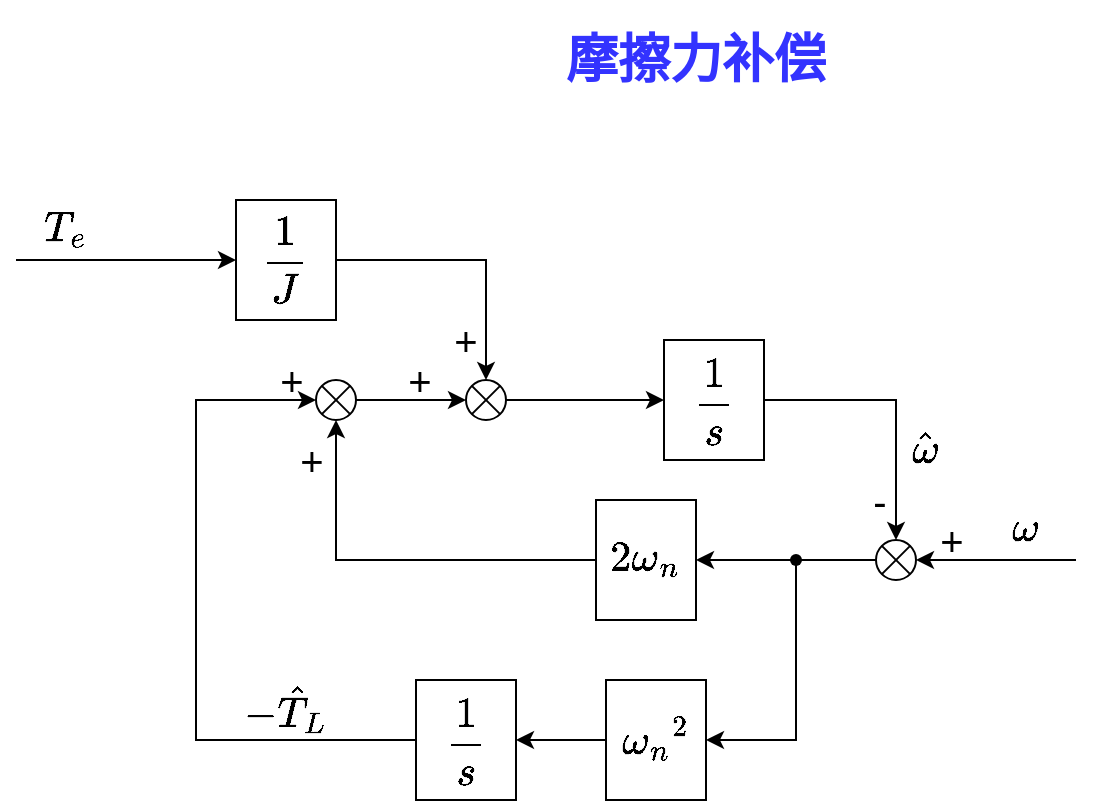 <mxfile version="28.1.1">
  <diagram name="第 1 页" id="Th382Obgh3NiBqKPN3cL">
    <mxGraphModel dx="823" dy="513" grid="1" gridSize="10" guides="1" tooltips="1" connect="1" arrows="1" fold="1" page="1" pageScale="1" pageWidth="827" pageHeight="1169" math="1" shadow="0">
      <root>
        <mxCell id="0" />
        <mxCell id="1" parent="0" />
        <mxCell id="MlWx3oXdz5i_NhMliBFA-1" value="摩擦力补偿" style="text;html=1;align=center;verticalAlign=middle;whiteSpace=wrap;rounded=0;fontSize=26;fontFamily=Comic Sans MS;fontColor=#3333FF;fontStyle=1" vertex="1" parent="1">
          <mxGeometry x="260" y="20" width="280" height="60" as="geometry" />
        </mxCell>
        <mxCell id="MlWx3oXdz5i_NhMliBFA-36" style="edgeStyle=orthogonalEdgeStyle;rounded=0;orthogonalLoop=1;jettySize=auto;html=1;exitX=0;exitY=0.5;exitDx=0;exitDy=0;entryX=0;entryY=0.5;entryDx=0;entryDy=0;" edge="1" parent="1" source="MlWx3oXdz5i_NhMliBFA-4" target="MlWx3oXdz5i_NhMliBFA-33">
          <mxGeometry relative="1" as="geometry">
            <Array as="points">
              <mxPoint x="150" y="390" />
              <mxPoint x="150" y="220" />
            </Array>
          </mxGeometry>
        </mxCell>
        <mxCell id="MlWx3oXdz5i_NhMliBFA-4" value="\[\frac{1}{s}\]" style="rounded=0;whiteSpace=wrap;html=1;fontSize=18;" vertex="1" parent="1">
          <mxGeometry x="260" y="360" width="50" height="60" as="geometry" />
        </mxCell>
        <mxCell id="MlWx3oXdz5i_NhMliBFA-37" style="edgeStyle=orthogonalEdgeStyle;rounded=0;orthogonalLoop=1;jettySize=auto;html=1;exitX=0;exitY=0.5;exitDx=0;exitDy=0;entryX=0.5;entryY=1;entryDx=0;entryDy=0;" edge="1" parent="1" source="MlWx3oXdz5i_NhMliBFA-5" target="MlWx3oXdz5i_NhMliBFA-33">
          <mxGeometry relative="1" as="geometry">
            <mxPoint x="180" y="260" as="targetPoint" />
          </mxGeometry>
        </mxCell>
        <mxCell id="MlWx3oXdz5i_NhMliBFA-5" value="\[{2\omega _n}\]" style="rounded=0;whiteSpace=wrap;html=1;fontSize=18;" vertex="1" parent="1">
          <mxGeometry x="350" y="270" width="50" height="60" as="geometry" />
        </mxCell>
        <mxCell id="MlWx3oXdz5i_NhMliBFA-30" style="edgeStyle=orthogonalEdgeStyle;rounded=0;orthogonalLoop=1;jettySize=auto;html=1;exitX=0;exitY=0.5;exitDx=0;exitDy=0;entryX=1;entryY=0.5;entryDx=0;entryDy=0;" edge="1" parent="1" source="MlWx3oXdz5i_NhMliBFA-6" target="MlWx3oXdz5i_NhMliBFA-4">
          <mxGeometry relative="1" as="geometry" />
        </mxCell>
        <mxCell id="MlWx3oXdz5i_NhMliBFA-6" value="\[{\omega _n}^2\]" style="rounded=0;whiteSpace=wrap;html=1;fontSize=18;" vertex="1" parent="1">
          <mxGeometry x="355" y="360" width="50" height="60" as="geometry" />
        </mxCell>
        <mxCell id="MlWx3oXdz5i_NhMliBFA-7" value="" style="group" vertex="1" connectable="0" parent="1">
          <mxGeometry x="285" y="210" width="20" height="20" as="geometry" />
        </mxCell>
        <mxCell id="MlWx3oXdz5i_NhMliBFA-8" value="" style="ellipse;whiteSpace=wrap;html=1;aspect=fixed;" vertex="1" parent="MlWx3oXdz5i_NhMliBFA-7">
          <mxGeometry width="20" height="20" as="geometry" />
        </mxCell>
        <mxCell id="MlWx3oXdz5i_NhMliBFA-9" value="" style="endArrow=none;html=1;rounded=0;entryX=1;entryY=1;entryDx=0;entryDy=0;exitX=0;exitY=0;exitDx=0;exitDy=0;" edge="1" parent="MlWx3oXdz5i_NhMliBFA-7" source="MlWx3oXdz5i_NhMliBFA-8" target="MlWx3oXdz5i_NhMliBFA-8">
          <mxGeometry width="50" height="50" relative="1" as="geometry">
            <mxPoint x="-19.99" as="sourcePoint" />
            <mxPoint x="30.01" y="-50" as="targetPoint" />
          </mxGeometry>
        </mxCell>
        <mxCell id="MlWx3oXdz5i_NhMliBFA-10" value="" style="endArrow=none;html=1;rounded=0;entryX=0;entryY=1;entryDx=0;entryDy=0;exitX=1;exitY=0;exitDx=0;exitDy=0;" edge="1" parent="MlWx3oXdz5i_NhMliBFA-7" source="MlWx3oXdz5i_NhMliBFA-8" target="MlWx3oXdz5i_NhMliBFA-8">
          <mxGeometry width="50" height="50" relative="1" as="geometry">
            <mxPoint x="-10" y="-10" as="sourcePoint" />
            <mxPoint x="29.99" y="-10" as="targetPoint" />
          </mxGeometry>
        </mxCell>
        <mxCell id="MlWx3oXdz5i_NhMliBFA-19" style="edgeStyle=orthogonalEdgeStyle;rounded=0;orthogonalLoop=1;jettySize=auto;html=1;exitX=1;exitY=0.5;exitDx=0;exitDy=0;entryX=0.5;entryY=0;entryDx=0;entryDy=0;" edge="1" parent="1" source="MlWx3oXdz5i_NhMliBFA-13" target="MlWx3oXdz5i_NhMliBFA-8">
          <mxGeometry relative="1" as="geometry" />
        </mxCell>
        <mxCell id="MlWx3oXdz5i_NhMliBFA-13" value="\[\frac{1}{J}\]" style="rounded=0;whiteSpace=wrap;html=1;fontSize=18;" vertex="1" parent="1">
          <mxGeometry x="170" y="120" width="50" height="60" as="geometry" />
        </mxCell>
        <mxCell id="MlWx3oXdz5i_NhMliBFA-17" style="edgeStyle=orthogonalEdgeStyle;rounded=0;orthogonalLoop=1;jettySize=auto;html=1;exitX=0;exitY=1;exitDx=0;exitDy=0;entryX=0;entryY=0.5;entryDx=0;entryDy=0;" edge="1" parent="1" source="MlWx3oXdz5i_NhMliBFA-16" target="MlWx3oXdz5i_NhMliBFA-13">
          <mxGeometry relative="1" as="geometry">
            <Array as="points">
              <mxPoint x="60" y="150" />
            </Array>
          </mxGeometry>
        </mxCell>
        <mxCell id="MlWx3oXdz5i_NhMliBFA-16" value="\[{T_e}\]" style="rounded=0;whiteSpace=wrap;html=1;fontSize=18;strokeColor=none;fillColor=none;" vertex="1" parent="1">
          <mxGeometry x="60" y="120" width="50" height="30" as="geometry" />
        </mxCell>
        <mxCell id="MlWx3oXdz5i_NhMliBFA-27" style="edgeStyle=orthogonalEdgeStyle;rounded=0;orthogonalLoop=1;jettySize=auto;html=1;exitX=1;exitY=0.5;exitDx=0;exitDy=0;entryX=0.5;entryY=0;entryDx=0;entryDy=0;" edge="1" parent="1" source="MlWx3oXdz5i_NhMliBFA-18" target="MlWx3oXdz5i_NhMliBFA-24">
          <mxGeometry relative="1" as="geometry" />
        </mxCell>
        <mxCell id="MlWx3oXdz5i_NhMliBFA-18" value="\[\frac{1}{s}\]" style="rounded=0;whiteSpace=wrap;html=1;fontSize=18;" vertex="1" parent="1">
          <mxGeometry x="384" y="190" width="50" height="60" as="geometry" />
        </mxCell>
        <mxCell id="MlWx3oXdz5i_NhMliBFA-28" style="edgeStyle=orthogonalEdgeStyle;rounded=0;orthogonalLoop=1;jettySize=auto;html=1;exitX=1;exitY=1;exitDx=0;exitDy=0;entryX=1;entryY=0.5;entryDx=0;entryDy=0;" edge="1" parent="1" source="MlWx3oXdz5i_NhMliBFA-21" target="MlWx3oXdz5i_NhMliBFA-24">
          <mxGeometry relative="1" as="geometry">
            <Array as="points">
              <mxPoint x="550" y="300" />
              <mxPoint x="550" y="300" />
            </Array>
          </mxGeometry>
        </mxCell>
        <mxCell id="MlWx3oXdz5i_NhMliBFA-21" value="\[\omega \]" style="rounded=0;whiteSpace=wrap;html=1;fontSize=18;strokeColor=none;fillColor=none;" vertex="1" parent="1">
          <mxGeometry x="540" y="270" width="50" height="30" as="geometry" />
        </mxCell>
        <mxCell id="MlWx3oXdz5i_NhMliBFA-23" value="" style="group" vertex="1" connectable="0" parent="1">
          <mxGeometry x="490" y="290" width="20" height="20" as="geometry" />
        </mxCell>
        <mxCell id="MlWx3oXdz5i_NhMliBFA-24" value="" style="ellipse;whiteSpace=wrap;html=1;aspect=fixed;" vertex="1" parent="MlWx3oXdz5i_NhMliBFA-23">
          <mxGeometry width="20" height="20" as="geometry" />
        </mxCell>
        <mxCell id="MlWx3oXdz5i_NhMliBFA-25" value="" style="endArrow=none;html=1;rounded=0;entryX=1;entryY=1;entryDx=0;entryDy=0;exitX=0;exitY=0;exitDx=0;exitDy=0;" edge="1" parent="MlWx3oXdz5i_NhMliBFA-23" source="MlWx3oXdz5i_NhMliBFA-24" target="MlWx3oXdz5i_NhMliBFA-24">
          <mxGeometry width="50" height="50" relative="1" as="geometry">
            <mxPoint x="-19.99" as="sourcePoint" />
            <mxPoint x="30.01" y="-50" as="targetPoint" />
          </mxGeometry>
        </mxCell>
        <mxCell id="MlWx3oXdz5i_NhMliBFA-26" value="" style="endArrow=none;html=1;rounded=0;entryX=0;entryY=1;entryDx=0;entryDy=0;exitX=1;exitY=0;exitDx=0;exitDy=0;" edge="1" parent="MlWx3oXdz5i_NhMliBFA-23" source="MlWx3oXdz5i_NhMliBFA-24" target="MlWx3oXdz5i_NhMliBFA-24">
          <mxGeometry width="50" height="50" relative="1" as="geometry">
            <mxPoint x="-10" y="-10" as="sourcePoint" />
            <mxPoint x="29.99" y="-10" as="targetPoint" />
          </mxGeometry>
        </mxCell>
        <mxCell id="MlWx3oXdz5i_NhMliBFA-29" style="edgeStyle=orthogonalEdgeStyle;rounded=0;orthogonalLoop=1;jettySize=auto;html=1;exitX=0;exitY=0.5;exitDx=0;exitDy=0;entryX=1;entryY=0.5;entryDx=0;entryDy=0;" edge="1" parent="1" source="MlWx3oXdz5i_NhMliBFA-24" target="MlWx3oXdz5i_NhMliBFA-6">
          <mxGeometry relative="1" as="geometry">
            <Array as="points">
              <mxPoint x="450" y="300" />
              <mxPoint x="450" y="390" />
            </Array>
          </mxGeometry>
        </mxCell>
        <mxCell id="MlWx3oXdz5i_NhMliBFA-32" value="" style="group" vertex="1" connectable="0" parent="1">
          <mxGeometry x="210" y="210" width="20" height="20" as="geometry" />
        </mxCell>
        <mxCell id="MlWx3oXdz5i_NhMliBFA-33" value="" style="ellipse;whiteSpace=wrap;html=1;aspect=fixed;" vertex="1" parent="MlWx3oXdz5i_NhMliBFA-32">
          <mxGeometry width="20" height="20" as="geometry" />
        </mxCell>
        <mxCell id="MlWx3oXdz5i_NhMliBFA-34" value="" style="endArrow=none;html=1;rounded=0;entryX=1;entryY=1;entryDx=0;entryDy=0;exitX=0;exitY=0;exitDx=0;exitDy=0;" edge="1" parent="MlWx3oXdz5i_NhMliBFA-32" source="MlWx3oXdz5i_NhMliBFA-33" target="MlWx3oXdz5i_NhMliBFA-33">
          <mxGeometry width="50" height="50" relative="1" as="geometry">
            <mxPoint x="-19.99" as="sourcePoint" />
            <mxPoint x="30.01" y="-50" as="targetPoint" />
          </mxGeometry>
        </mxCell>
        <mxCell id="MlWx3oXdz5i_NhMliBFA-35" value="" style="endArrow=none;html=1;rounded=0;entryX=0;entryY=1;entryDx=0;entryDy=0;exitX=1;exitY=0;exitDx=0;exitDy=0;" edge="1" parent="MlWx3oXdz5i_NhMliBFA-32" source="MlWx3oXdz5i_NhMliBFA-33" target="MlWx3oXdz5i_NhMliBFA-33">
          <mxGeometry width="50" height="50" relative="1" as="geometry">
            <mxPoint x="-10" y="-10" as="sourcePoint" />
            <mxPoint x="29.99" y="-10" as="targetPoint" />
          </mxGeometry>
        </mxCell>
        <mxCell id="MlWx3oXdz5i_NhMliBFA-41" style="edgeStyle=orthogonalEdgeStyle;rounded=0;orthogonalLoop=1;jettySize=auto;html=1;entryX=1;entryY=0.5;entryDx=0;entryDy=0;" edge="1" parent="1" source="MlWx3oXdz5i_NhMliBFA-39" target="MlWx3oXdz5i_NhMliBFA-5">
          <mxGeometry relative="1" as="geometry">
            <Array as="points">
              <mxPoint x="420" y="300" />
              <mxPoint x="420" y="300" />
            </Array>
          </mxGeometry>
        </mxCell>
        <mxCell id="MlWx3oXdz5i_NhMliBFA-39" value="" style="shape=waypoint;sketch=0;fillStyle=solid;size=6;pointerEvents=1;points=[];fillColor=none;resizable=0;rotatable=0;perimeter=centerPerimeter;snapToPoint=1;" vertex="1" parent="1">
          <mxGeometry x="440" y="290" width="20" height="20" as="geometry" />
        </mxCell>
        <mxCell id="MlWx3oXdz5i_NhMliBFA-42" style="edgeStyle=orthogonalEdgeStyle;rounded=0;orthogonalLoop=1;jettySize=auto;html=1;exitX=1;exitY=0.5;exitDx=0;exitDy=0;entryX=0;entryY=0.5;entryDx=0;entryDy=0;" edge="1" parent="1" source="MlWx3oXdz5i_NhMliBFA-33" target="MlWx3oXdz5i_NhMliBFA-8">
          <mxGeometry relative="1" as="geometry" />
        </mxCell>
        <mxCell id="MlWx3oXdz5i_NhMliBFA-43" style="edgeStyle=orthogonalEdgeStyle;rounded=0;orthogonalLoop=1;jettySize=auto;html=1;exitX=1;exitY=0.5;exitDx=0;exitDy=0;entryX=0;entryY=0.5;entryDx=0;entryDy=0;" edge="1" parent="1" source="MlWx3oXdz5i_NhMliBFA-8" target="MlWx3oXdz5i_NhMliBFA-18">
          <mxGeometry relative="1" as="geometry" />
        </mxCell>
        <mxCell id="MlWx3oXdz5i_NhMliBFA-44" value="+" style="text;html=1;align=center;verticalAlign=middle;whiteSpace=wrap;rounded=0;fontSize=20;" vertex="1" parent="1">
          <mxGeometry x="272.87" y="180" width="24.25" height="20" as="geometry" />
        </mxCell>
        <mxCell id="MlWx3oXdz5i_NhMliBFA-45" value="+" style="text;html=1;align=center;verticalAlign=middle;whiteSpace=wrap;rounded=0;fontSize=20;" vertex="1" parent="1">
          <mxGeometry x="250" y="200" width="24.25" height="20" as="geometry" />
        </mxCell>
        <mxCell id="MlWx3oXdz5i_NhMliBFA-46" value="+" style="text;html=1;align=center;verticalAlign=middle;whiteSpace=wrap;rounded=0;fontSize=20;" vertex="1" parent="1">
          <mxGeometry x="185.75" y="200" width="24.25" height="20" as="geometry" />
        </mxCell>
        <mxCell id="MlWx3oXdz5i_NhMliBFA-47" value="+" style="text;html=1;align=center;verticalAlign=middle;whiteSpace=wrap;rounded=0;fontSize=20;" vertex="1" parent="1">
          <mxGeometry x="195.75" y="240" width="24.25" height="20" as="geometry" />
        </mxCell>
        <mxCell id="MlWx3oXdz5i_NhMliBFA-48" value="-" style="text;html=1;align=center;verticalAlign=middle;whiteSpace=wrap;rounded=0;fontSize=20;" vertex="1" parent="1">
          <mxGeometry x="480" y="260" width="24.25" height="20" as="geometry" />
        </mxCell>
        <mxCell id="MlWx3oXdz5i_NhMliBFA-49" value="+" style="text;html=1;align=center;verticalAlign=middle;whiteSpace=wrap;rounded=0;fontSize=20;" vertex="1" parent="1">
          <mxGeometry x="515.75" y="280" width="24.25" height="20" as="geometry" />
        </mxCell>
        <mxCell id="MlWx3oXdz5i_NhMliBFA-50" value="\[{\hat \omega }\]" style="rounded=0;whiteSpace=wrap;html=1;fontSize=18;strokeColor=none;fillColor=none;" vertex="1" parent="1">
          <mxGeometry x="490" y="230" width="50" height="30" as="geometry" />
        </mxCell>
        <mxCell id="MlWx3oXdz5i_NhMliBFA-51" value="\[ - {{\hat T}_L}\]" style="rounded=0;whiteSpace=wrap;html=1;fontSize=18;strokeColor=none;fillColor=none;" vertex="1" parent="1">
          <mxGeometry x="170" y="360" width="50" height="30" as="geometry" />
        </mxCell>
      </root>
    </mxGraphModel>
  </diagram>
</mxfile>
